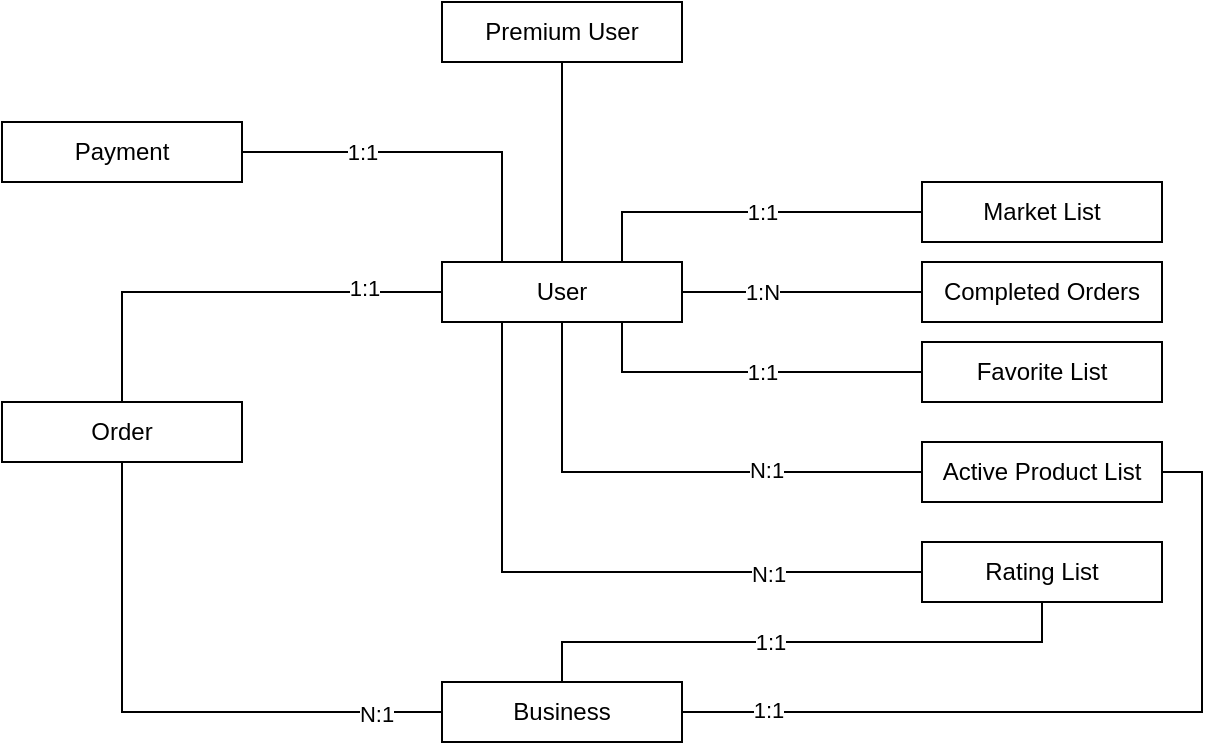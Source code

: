 <mxfile version="17.1.5" type="device"><diagram id="kGbyowHy0qzQFI2rsNoY" name="Page-1"><mxGraphModel dx="1662" dy="762" grid="1" gridSize="10" guides="1" tooltips="1" connect="1" arrows="1" fold="1" page="1" pageScale="1" pageWidth="1920" pageHeight="1200" math="0" shadow="0"><root><mxCell id="0"/><mxCell id="1" parent="0"/><mxCell id="Sfy9igYIsZBBJ-0aXjim-15" value="" style="edgeStyle=orthogonalEdgeStyle;shape=connector;rounded=0;orthogonalLoop=1;jettySize=auto;html=1;labelBackgroundColor=default;fontFamily=Helvetica;fontSize=11;fontColor=default;endArrow=none;strokeColor=#000000;" edge="1" parent="1" source="DcGTo2ZKCosPB_HFb05p-1" target="DcGTo2ZKCosPB_HFb05p-2"><mxGeometry relative="1" as="geometry"/></mxCell><mxCell id="DcGTo2ZKCosPB_HFb05p-1" value="Premium User" style="rounded=0;whiteSpace=wrap;html=1;" parent="1" vertex="1"><mxGeometry x="420" y="120" width="120" height="30" as="geometry"/></mxCell><mxCell id="Sfy9igYIsZBBJ-0aXjim-14" style="edgeStyle=orthogonalEdgeStyle;shape=connector;rounded=0;orthogonalLoop=1;jettySize=auto;html=1;exitX=0.75;exitY=1;exitDx=0;exitDy=0;entryX=0;entryY=0.5;entryDx=0;entryDy=0;labelBackgroundColor=default;fontFamily=Helvetica;fontSize=11;fontColor=default;endArrow=none;strokeColor=#000000;" edge="1" parent="1" source="DcGTo2ZKCosPB_HFb05p-2" target="DcGTo2ZKCosPB_HFb05p-11"><mxGeometry relative="1" as="geometry"/></mxCell><mxCell id="Sfy9igYIsZBBJ-0aXjim-30" value="1:1" style="edgeLabel;html=1;align=center;verticalAlign=middle;resizable=0;points=[];fontSize=11;fontFamily=Helvetica;fontColor=default;" vertex="1" connectable="0" parent="Sfy9igYIsZBBJ-0aXjim-14"><mxGeometry x="-0.063" relative="1" as="geometry"><mxPoint x="13" as="offset"/></mxGeometry></mxCell><mxCell id="Sfy9igYIsZBBJ-0aXjim-18" style="edgeStyle=orthogonalEdgeStyle;shape=connector;rounded=0;orthogonalLoop=1;jettySize=auto;html=1;exitX=0.25;exitY=1;exitDx=0;exitDy=0;entryX=0;entryY=0.5;entryDx=0;entryDy=0;labelBackgroundColor=default;fontFamily=Helvetica;fontSize=11;fontColor=default;endArrow=none;strokeColor=#000000;" edge="1" parent="1" source="DcGTo2ZKCosPB_HFb05p-2" target="DcGTo2ZKCosPB_HFb05p-7"><mxGeometry relative="1" as="geometry"/></mxCell><mxCell id="Sfy9igYIsZBBJ-0aXjim-32" value="N:1" style="edgeLabel;html=1;align=center;verticalAlign=middle;resizable=0;points=[];fontSize=11;fontFamily=Helvetica;fontColor=default;" vertex="1" connectable="0" parent="Sfy9igYIsZBBJ-0aXjim-18"><mxGeometry x="0.54" y="-1" relative="1" as="geometry"><mxPoint as="offset"/></mxGeometry></mxCell><mxCell id="DcGTo2ZKCosPB_HFb05p-2" value="User" style="rounded=0;whiteSpace=wrap;html=1;" parent="1" vertex="1"><mxGeometry x="420" y="250" width="120" height="30" as="geometry"/></mxCell><mxCell id="DcGTo2ZKCosPB_HFb05p-3" value="Business" style="rounded=0;whiteSpace=wrap;html=1;" parent="1" vertex="1"><mxGeometry x="420" y="460" width="120" height="30" as="geometry"/></mxCell><mxCell id="Sfy9igYIsZBBJ-0aXjim-9" style="edgeStyle=orthogonalEdgeStyle;shape=connector;rounded=0;orthogonalLoop=1;jettySize=auto;html=1;exitX=0;exitY=0.5;exitDx=0;exitDy=0;entryX=0.75;entryY=0;entryDx=0;entryDy=0;labelBackgroundColor=default;fontFamily=Helvetica;fontSize=11;fontColor=default;endArrow=none;strokeColor=#000000;" edge="1" parent="1" source="DcGTo2ZKCosPB_HFb05p-5" target="DcGTo2ZKCosPB_HFb05p-2"><mxGeometry relative="1" as="geometry"/></mxCell><mxCell id="Sfy9igYIsZBBJ-0aXjim-28" value="1:1" style="edgeLabel;html=1;align=center;verticalAlign=middle;resizable=0;points=[];fontSize=11;fontFamily=Helvetica;fontColor=default;" vertex="1" connectable="0" parent="Sfy9igYIsZBBJ-0aXjim-9"><mxGeometry x="-0.017" y="-1" relative="1" as="geometry"><mxPoint x="6" y="1" as="offset"/></mxGeometry></mxCell><mxCell id="DcGTo2ZKCosPB_HFb05p-5" value="Market List" style="rounded=0;whiteSpace=wrap;html=1;" parent="1" vertex="1"><mxGeometry x="660" y="210" width="120" height="30" as="geometry"/></mxCell><mxCell id="Sfy9igYIsZBBJ-0aXjim-13" style="edgeStyle=orthogonalEdgeStyle;shape=connector;rounded=0;orthogonalLoop=1;jettySize=auto;html=1;exitX=0;exitY=0.5;exitDx=0;exitDy=0;entryX=1;entryY=0.5;entryDx=0;entryDy=0;labelBackgroundColor=default;fontFamily=Helvetica;fontSize=11;fontColor=default;endArrow=none;strokeColor=#000000;" edge="1" parent="1" source="DcGTo2ZKCosPB_HFb05p-6" target="DcGTo2ZKCosPB_HFb05p-2"><mxGeometry relative="1" as="geometry"/></mxCell><mxCell id="Sfy9igYIsZBBJ-0aXjim-29" value="1:N" style="edgeLabel;html=1;align=center;verticalAlign=middle;resizable=0;points=[];fontSize=11;fontFamily=Helvetica;fontColor=default;" vertex="1" connectable="0" parent="Sfy9igYIsZBBJ-0aXjim-13"><mxGeometry x="0.25" y="-1" relative="1" as="geometry"><mxPoint x="-5" y="1" as="offset"/></mxGeometry></mxCell><mxCell id="DcGTo2ZKCosPB_HFb05p-6" value="Completed Orders" style="rounded=0;whiteSpace=wrap;html=1;" parent="1" vertex="1"><mxGeometry x="660" y="250" width="120" height="30" as="geometry"/></mxCell><mxCell id="Sfy9igYIsZBBJ-0aXjim-19" style="edgeStyle=orthogonalEdgeStyle;shape=connector;rounded=0;orthogonalLoop=1;jettySize=auto;html=1;exitX=0.5;exitY=1;exitDx=0;exitDy=0;entryX=0.5;entryY=0;entryDx=0;entryDy=0;labelBackgroundColor=default;fontFamily=Helvetica;fontSize=11;fontColor=default;endArrow=none;strokeColor=#000000;" edge="1" parent="1" source="DcGTo2ZKCosPB_HFb05p-7" target="DcGTo2ZKCosPB_HFb05p-3"><mxGeometry relative="1" as="geometry"/></mxCell><mxCell id="Sfy9igYIsZBBJ-0aXjim-33" value="1:1" style="edgeLabel;html=1;align=center;verticalAlign=middle;resizable=0;points=[];fontSize=11;fontFamily=Helvetica;fontColor=default;" vertex="1" connectable="0" parent="Sfy9igYIsZBBJ-0aXjim-19"><mxGeometry x="0.114" relative="1" as="geometry"><mxPoint as="offset"/></mxGeometry></mxCell><mxCell id="DcGTo2ZKCosPB_HFb05p-7" value="Rating List" style="rounded=0;whiteSpace=wrap;html=1;" parent="1" vertex="1"><mxGeometry x="660" y="390" width="120" height="30" as="geometry"/></mxCell><mxCell id="Sfy9igYIsZBBJ-0aXjim-26" style="edgeStyle=orthogonalEdgeStyle;shape=connector;rounded=0;orthogonalLoop=1;jettySize=auto;html=1;exitX=1;exitY=0.5;exitDx=0;exitDy=0;entryX=0.25;entryY=0;entryDx=0;entryDy=0;labelBackgroundColor=default;fontFamily=Helvetica;fontSize=11;fontColor=default;endArrow=none;strokeColor=#000000;" edge="1" parent="1" source="DcGTo2ZKCosPB_HFb05p-8" target="DcGTo2ZKCosPB_HFb05p-2"><mxGeometry relative="1" as="geometry"/></mxCell><mxCell id="Sfy9igYIsZBBJ-0aXjim-27" value="1:1" style="edgeLabel;html=1;align=center;verticalAlign=middle;resizable=0;points=[];fontSize=11;fontFamily=Helvetica;fontColor=default;" vertex="1" connectable="0" parent="Sfy9igYIsZBBJ-0aXjim-26"><mxGeometry x="-0.124" y="-1" relative="1" as="geometry"><mxPoint x="-21" y="-1" as="offset"/></mxGeometry></mxCell><mxCell id="DcGTo2ZKCosPB_HFb05p-8" value="Payment" style="rounded=0;whiteSpace=wrap;html=1;" parent="1" vertex="1"><mxGeometry x="200" y="180" width="120" height="30" as="geometry"/></mxCell><mxCell id="Sfy9igYIsZBBJ-0aXjim-22" style="edgeStyle=orthogonalEdgeStyle;shape=connector;rounded=0;orthogonalLoop=1;jettySize=auto;html=1;exitX=0.5;exitY=1;exitDx=0;exitDy=0;entryX=0;entryY=0.5;entryDx=0;entryDy=0;labelBackgroundColor=default;fontFamily=Helvetica;fontSize=11;fontColor=default;endArrow=none;strokeColor=#000000;" edge="1" parent="1" source="DcGTo2ZKCosPB_HFb05p-10" target="DcGTo2ZKCosPB_HFb05p-3"><mxGeometry relative="1" as="geometry"/></mxCell><mxCell id="Sfy9igYIsZBBJ-0aXjim-36" value="N:1" style="edgeLabel;html=1;align=center;verticalAlign=middle;resizable=0;points=[];fontSize=11;fontFamily=Helvetica;fontColor=default;" vertex="1" connectable="0" parent="Sfy9igYIsZBBJ-0aXjim-22"><mxGeometry x="0.768" y="-1" relative="1" as="geometry"><mxPoint as="offset"/></mxGeometry></mxCell><mxCell id="Sfy9igYIsZBBJ-0aXjim-25" style="edgeStyle=orthogonalEdgeStyle;shape=connector;rounded=0;orthogonalLoop=1;jettySize=auto;html=1;exitX=0.5;exitY=0;exitDx=0;exitDy=0;entryX=0;entryY=0.5;entryDx=0;entryDy=0;labelBackgroundColor=default;fontFamily=Helvetica;fontSize=11;fontColor=default;endArrow=none;strokeColor=#000000;" edge="1" parent="1" source="DcGTo2ZKCosPB_HFb05p-10" target="DcGTo2ZKCosPB_HFb05p-2"><mxGeometry relative="1" as="geometry"/></mxCell><mxCell id="Sfy9igYIsZBBJ-0aXjim-35" value="1:1" style="edgeLabel;html=1;align=center;verticalAlign=middle;resizable=0;points=[];fontSize=11;fontFamily=Helvetica;fontColor=default;" vertex="1" connectable="0" parent="Sfy9igYIsZBBJ-0aXjim-25"><mxGeometry x="0.637" y="2" relative="1" as="geometry"><mxPoint as="offset"/></mxGeometry></mxCell><mxCell id="DcGTo2ZKCosPB_HFb05p-10" value="Order" style="rounded=0;whiteSpace=wrap;html=1;" parent="1" vertex="1"><mxGeometry x="200" y="320" width="120" height="30" as="geometry"/></mxCell><mxCell id="DcGTo2ZKCosPB_HFb05p-11" value="Favorite List" style="rounded=0;whiteSpace=wrap;html=1;" parent="1" vertex="1"><mxGeometry x="660" y="290" width="120" height="30" as="geometry"/></mxCell><mxCell id="Sfy9igYIsZBBJ-0aXjim-16" style="edgeStyle=orthogonalEdgeStyle;shape=connector;rounded=0;orthogonalLoop=1;jettySize=auto;html=1;exitX=0;exitY=0.5;exitDx=0;exitDy=0;entryX=0.5;entryY=1;entryDx=0;entryDy=0;labelBackgroundColor=default;fontFamily=Helvetica;fontSize=11;fontColor=default;endArrow=none;strokeColor=#000000;" edge="1" parent="1" source="DcGTo2ZKCosPB_HFb05p-12" target="DcGTo2ZKCosPB_HFb05p-2"><mxGeometry relative="1" as="geometry"/></mxCell><mxCell id="Sfy9igYIsZBBJ-0aXjim-31" value="N:1" style="edgeLabel;html=1;align=center;verticalAlign=middle;resizable=0;points=[];fontSize=11;fontFamily=Helvetica;fontColor=default;" vertex="1" connectable="0" parent="Sfy9igYIsZBBJ-0aXjim-16"><mxGeometry x="-0.388" y="-1" relative="1" as="geometry"><mxPoint as="offset"/></mxGeometry></mxCell><mxCell id="Sfy9igYIsZBBJ-0aXjim-20" style="edgeStyle=orthogonalEdgeStyle;shape=connector;rounded=0;orthogonalLoop=1;jettySize=auto;html=1;exitX=1;exitY=0.5;exitDx=0;exitDy=0;entryX=1;entryY=0.5;entryDx=0;entryDy=0;labelBackgroundColor=default;fontFamily=Helvetica;fontSize=11;fontColor=default;endArrow=none;strokeColor=#000000;" edge="1" parent="1" source="DcGTo2ZKCosPB_HFb05p-12" target="DcGTo2ZKCosPB_HFb05p-3"><mxGeometry relative="1" as="geometry"/></mxCell><mxCell id="Sfy9igYIsZBBJ-0aXjim-34" value="1:1" style="edgeLabel;html=1;align=center;verticalAlign=middle;resizable=0;points=[];fontSize=11;fontFamily=Helvetica;fontColor=default;" vertex="1" connectable="0" parent="Sfy9igYIsZBBJ-0aXjim-20"><mxGeometry x="0.785" y="-1" relative="1" as="geometry"><mxPoint as="offset"/></mxGeometry></mxCell><mxCell id="DcGTo2ZKCosPB_HFb05p-12" value="Active Product List" style="rounded=0;whiteSpace=wrap;html=1;" parent="1" vertex="1"><mxGeometry x="660" y="340" width="120" height="30" as="geometry"/></mxCell></root></mxGraphModel></diagram></mxfile>